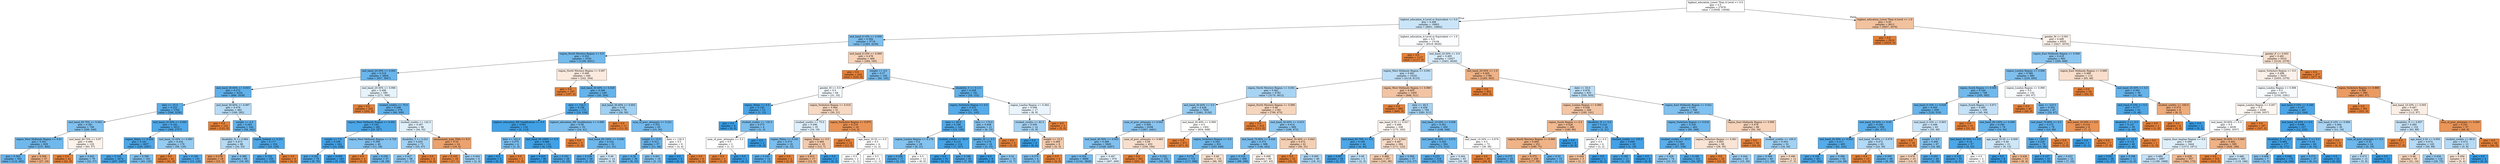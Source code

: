 digraph Tree {
node [shape=box, style="filled", color="black"] ;
0 [label="highest_education_Lower Than A Level <= 0.0\ngini = 0.5\nsamples = 27876\nvalue = [13938, 13938]", fillcolor="#e5813900"] ;
1 [label="highest_education_A Level or Equivalent <= 0.0\ngini = 0.488\nsamples = 18863\nvalue = [8001, 10862]", fillcolor="#399de543"] ;
0 -> 1 [labeldistance=2.5, labelangle=45, headlabel="True"] ;
2 [label="imd_band_0-10% <= 0.009\ngini = 0.384\nsamples = 5719\nvalue = [1483, 4236]", fillcolor="#399de5a6"] ;
1 -> 2 ;
3 [label="region_North Western Region <= 0.0\ngini = 0.352\nsamples = 5250\nvalue = [1199, 4051]", fillcolor="#399de5b4"] ;
2 -> 3 ;
4 [label="imd_band_20-30% <= 0.002\ngini = 0.319\nsamples = 4804\nvalue = [957, 3847]", fillcolor="#399de5c0"] ;
3 -> 4 ;
5 [label="imd_band_50-60% <= 0.003\ngini = 0.272\nsamples = 4224\nvalue = [686, 3538]", fillcolor="#399de5ce"] ;
4 -> 5 ;
6 [label="date <= 25.0\ngini = 0.233\nsamples = 3762\nvalue = [506, 3256]", fillcolor="#399de5d7"] ;
5 -> 6 ;
7 [label="imd_band_60-70% <= 0.002\ngini = 0.391\nsamples = 749\nvalue = [200, 549]", fillcolor="#399de5a2"] ;
6 -> 7 ;
8 [label="region_West Midlands Region <= 0.01\ngini = 0.341\nsamples = 629\nvalue = [137, 492]", fillcolor="#399de5b8"] ;
7 -> 8 ;
9 [label="gini = 0.303\nsamples = 592\nvalue = [110, 482]", fillcolor="#399de5c5"] ;
8 -> 9 ;
10 [label="gini = 0.394\nsamples = 37\nvalue = [27, 10]", fillcolor="#e58139a1"] ;
8 -> 10 ;
11 [label="imd_band_60-70% <= 0.97\ngini = 0.499\nsamples = 120\nvalue = [63, 57]", fillcolor="#e5813918"] ;
7 -> 11 ;
12 [label="gini = 0.0\nsamples = 41\nvalue = [41, 0]", fillcolor="#e58139ff"] ;
11 -> 12 ;
13 [label="gini = 0.402\nsamples = 79\nvalue = [22, 57]", fillcolor="#399de59d"] ;
11 -> 13 ;
14 [label="imd_band_10-20% <= 0.005\ngini = 0.182\nsamples = 3013\nvalue = [306, 2707]", fillcolor="#399de5e2"] ;
6 -> 14 ;
15 [label="region_Wales <= 0.024\ngini = 0.161\nsamples = 2837\nvalue = [250, 2587]", fillcolor="#399de5e6"] ;
14 -> 15 ;
16 [label="gini = 0.143\nsamples = 2674\nvalue = [207, 2467]", fillcolor="#399de5ea"] ;
15 -> 16 ;
17 [label="gini = 0.388\nsamples = 163\nvalue = [43, 120]", fillcolor="#399de5a4"] ;
15 -> 17 ;
18 [label="imd_band_10-20% <= 0.993\ngini = 0.434\nsamples = 176\nvalue = [56, 120]", fillcolor="#399de588"] ;
14 -> 18 ;
19 [label="gini = 0.0\nsamples = 41\nvalue = [41, 0]", fillcolor="#e58139ff"] ;
18 -> 19 ;
20 [label="gini = 0.198\nsamples = 135\nvalue = [15, 120]", fillcolor="#399de5df"] ;
18 -> 20 ;
21 [label="imd_band_50-60% <= 0.997\ngini = 0.476\nsamples = 462\nvalue = [180, 282]", fillcolor="#399de55c"] ;
5 -> 21 ;
22 [label="gini = 0.0\nsamples = 122\nvalue = [122, 0]", fillcolor="#e58139ff"] ;
21 -> 22 ;
23 [label="weight <= 4.5\ngini = 0.283\nsamples = 340\nvalue = [58, 282]", fillcolor="#399de5cb"] ;
21 -> 23 ;
24 [label="disability_N <= 0.984\ngini = 0.473\nsamples = 86\nvalue = [33, 53]", fillcolor="#399de560"] ;
23 -> 24 ;
25 [label="gini = 0.278\nsamples = 18\nvalue = [15, 3]", fillcolor="#e58139cc"] ;
24 -> 25 ;
26 [label="gini = 0.389\nsamples = 68\nvalue = [18, 50]", fillcolor="#399de5a3"] ;
24 -> 26 ;
27 [label="region_Ireland <= 0.231\ngini = 0.177\nsamples = 254\nvalue = [25, 229]", fillcolor="#399de5e3"] ;
23 -> 27 ;
28 [label="gini = 0.154\nsamples = 250\nvalue = [21, 229]", fillcolor="#399de5e8"] ;
27 -> 28 ;
29 [label="gini = 0.0\nsamples = 4\nvalue = [4, 0]", fillcolor="#e58139ff"] ;
27 -> 29 ;
30 [label="imd_band_20-30% <= 0.996\ngini = 0.498\nsamples = 580\nvalue = [271, 309]", fillcolor="#399de51f"] ;
4 -> 30 ;
31 [label="gini = 0.0\nsamples = 202\nvalue = [202, 0]", fillcolor="#e58139ff"] ;
30 -> 31 ;
32 [label="studied_credits <= 70.0\ngini = 0.298\nsamples = 378\nvalue = [69, 309]", fillcolor="#399de5c6"] ;
30 -> 32 ;
33 [label="region_West Midlands Region <= 0.002\ngini = 0.162\nsamples = 282\nvalue = [25, 257]", fillcolor="#399de5e6"] ;
32 -> 33 ;
34 [label="weight <= 7.5\ngini = 0.109\nsamples = 242\nvalue = [14, 228]", fillcolor="#399de5ef"] ;
33 -> 34 ;
35 [label="gini = 0.202\nsamples = 79\nvalue = [9, 70]", fillcolor="#399de5de"] ;
34 -> 35 ;
36 [label="gini = 0.059\nsamples = 163\nvalue = [5, 158]", fillcolor="#399de5f7"] ;
34 -> 36 ;
37 [label="region_West Midlands Region <= 0.729\ngini = 0.399\nsamples = 40\nvalue = [11, 29]", fillcolor="#399de59e"] ;
33 -> 37 ;
38 [label="gini = 0.0\nsamples = 3\nvalue = [3, 0]", fillcolor="#e58139ff"] ;
37 -> 38 ;
39 [label="gini = 0.339\nsamples = 37\nvalue = [8, 29]", fillcolor="#399de5b9"] ;
37 -> 39 ;
40 [label="studied_credits <= 142.5\ngini = 0.497\nsamples = 96\nvalue = [44, 52]", fillcolor="#399de527"] ;
32 -> 40 ;
41 [label="disability_Y <= 0.221\ngini = 0.453\nsamples = 72\nvalue = [25, 47]", fillcolor="#399de577"] ;
40 -> 41 ;
42 [label="gini = 0.427\nsamples = 68\nvalue = [21, 47]", fillcolor="#399de58d"] ;
41 -> 42 ;
43 [label="gini = 0.0\nsamples = 4\nvalue = [4, 0]", fillcolor="#e58139ff"] ;
41 -> 43 ;
44 [label="assessment_type_TMA <= 0.5\ngini = 0.33\nsamples = 24\nvalue = [19, 5]", fillcolor="#e58139bc"] ;
40 -> 44 ;
45 [label="gini = 0.105\nsamples = 18\nvalue = [17, 1]", fillcolor="#e58139f0"] ;
44 -> 45 ;
46 [label="gini = 0.444\nsamples = 6\nvalue = [2, 4]", fillcolor="#399de57f"] ;
44 -> 46 ;
47 [label="region_North Western Region <= 0.997\ngini = 0.496\nsamples = 446\nvalue = [242, 204]", fillcolor="#e5813928"] ;
3 -> 47 ;
48 [label="gini = 0.0\nsamples = 197\nvalue = [197, 0]", fillcolor="#e58139ff"] ;
47 -> 48 ;
49 [label="imd_band_30-40% <= 0.029\ngini = 0.296\nsamples = 249\nvalue = [45, 204]", fillcolor="#399de5c7"] ;
47 -> 49 ;
50 [label="date <= 154.5\ngini = 0.196\nsamples = 173\nvalue = [19, 154]", fillcolor="#399de5e0"] ;
49 -> 50 ;
51 [label="highest_education_HE Qualification <= 0.5\ngini = 0.081\nsamples = 118\nvalue = [5, 113]", fillcolor="#399de5f4"] ;
50 -> 51 ;
52 [label="date <= 102.0\ngini = 0.375\nsamples = 4\nvalue = [1, 3]", fillcolor="#399de5aa"] ;
51 -> 52 ;
53 [label="gini = 0.0\nsamples = 3\nvalue = [0, 3]", fillcolor="#399de5ff"] ;
52 -> 53 ;
54 [label="gini = 0.0\nsamples = 1\nvalue = [1, 0]", fillcolor="#e58139ff"] ;
52 -> 54 ;
55 [label="imd_band_90-100% <= 0.5\ngini = 0.068\nsamples = 114\nvalue = [4, 110]", fillcolor="#399de5f6"] ;
51 -> 55 ;
56 [label="gini = 0.023\nsamples = 86\nvalue = [1, 85]", fillcolor="#399de5fc"] ;
55 -> 56 ;
57 [label="gini = 0.191\nsamples = 28\nvalue = [3, 25]", fillcolor="#399de5e0"] ;
55 -> 57 ;
58 [label="highest_education_HE Qualification <= 0.996\ngini = 0.38\nsamples = 55\nvalue = [14, 41]", fillcolor="#399de5a8"] ;
50 -> 58 ;
59 [label="gini = 0.0\nsamples = 3\nvalue = [3, 0]", fillcolor="#e58139ff"] ;
58 -> 59 ;
60 [label="imd_band_90-100% <= 0.038\ngini = 0.334\nsamples = 52\nvalue = [11, 41]", fillcolor="#399de5bb"] ;
58 -> 60 ;
61 [label="gini = 0.229\nsamples = 38\nvalue = [5, 33]", fillcolor="#399de5d8"] ;
60 -> 61 ;
62 [label="gini = 0.49\nsamples = 14\nvalue = [6, 8]", fillcolor="#399de540"] ;
60 -> 62 ;
63 [label="imd_band_30-40% <= 0.952\ngini = 0.45\nsamples = 76\nvalue = [26, 50]", fillcolor="#399de57a"] ;
49 -> 63 ;
64 [label="gini = 0.0\nsamples = 11\nvalue = [11, 0]", fillcolor="#e58139ff"] ;
63 -> 64 ;
65 [label="num_of_prev_attempts <= 0.221\ngini = 0.355\nsamples = 65\nvalue = [15, 50]", fillcolor="#399de5b3"] ;
63 -> 65 ;
66 [label="weight <= 15.5\ngini = 0.311\nsamples = 57\nvalue = [11, 46]", fillcolor="#399de5c2"] ;
65 -> 66 ;
67 [label="gini = 0.26\nsamples = 39\nvalue = [6, 33]", fillcolor="#399de5d1"] ;
66 -> 67 ;
68 [label="gini = 0.401\nsamples = 18\nvalue = [5, 13]", fillcolor="#399de59d"] ;
66 -> 68 ;
69 [label="date <= 126.5\ngini = 0.5\nsamples = 8\nvalue = [4, 4]", fillcolor="#e5813900"] ;
65 -> 69 ;
70 [label="gini = 0.0\nsamples = 4\nvalue = [0, 4]", fillcolor="#399de5ff"] ;
69 -> 70 ;
71 [label="gini = 0.0\nsamples = 4\nvalue = [4, 0]", fillcolor="#e58139ff"] ;
69 -> 71 ;
72 [label="imd_band_0-10% <= 0.999\ngini = 0.478\nsamples = 469\nvalue = [284, 185]", fillcolor="#e5813959"] ;
2 -> 72 ;
73 [label="gini = 0.0\nsamples = 224\nvalue = [224, 0]", fillcolor="#e58139ff"] ;
72 -> 73 ;
74 [label="weight <= 4.5\ngini = 0.37\nsamples = 245\nvalue = [60, 185]", fillcolor="#399de5ac"] ;
72 -> 74 ;
75 [label="gender_M <= 0.5\ngini = 0.5\nsamples = 64\nvalue = [31, 33]", fillcolor="#399de50f"] ;
74 -> 75 ;
76 [label="region_Wales <= 0.5\ngini = 0.142\nsamples = 13\nvalue = [1, 12]", fillcolor="#399de5ea"] ;
75 -> 76 ;
77 [label="gini = 0.0\nsamples = 9\nvalue = [0, 9]", fillcolor="#399de5ff"] ;
76 -> 77 ;
78 [label="studied_credits <= 135.0\ngini = 0.375\nsamples = 4\nvalue = [1, 3]", fillcolor="#399de5aa"] ;
76 -> 78 ;
79 [label="num_of_prev_attempts <= 0.5\ngini = 0.5\nsamples = 2\nvalue = [1, 1]", fillcolor="#e5813900"] ;
78 -> 79 ;
80 [label="gini = 0.0\nsamples = 1\nvalue = [1, 0]", fillcolor="#e58139ff"] ;
79 -> 80 ;
81 [label="gini = 0.0\nsamples = 1\nvalue = [0, 1]", fillcolor="#399de5ff"] ;
79 -> 81 ;
82 [label="gini = 0.0\nsamples = 2\nvalue = [0, 2]", fillcolor="#399de5ff"] ;
78 -> 82 ;
83 [label="region_Yorkshire Region <= 0.018\ngini = 0.484\nsamples = 51\nvalue = [30, 21]", fillcolor="#e581394d"] ;
75 -> 83 ;
84 [label="studied_credits <= 75.0\ngini = 0.496\nsamples = 35\nvalue = [16, 19]", fillcolor="#399de528"] ;
83 -> 84 ;
85 [label="region_Wales <= 0.161\ngini = 0.375\nsamples = 16\nvalue = [4, 12]", fillcolor="#399de5aa"] ;
84 -> 85 ;
86 [label="gini = 0.245\nsamples = 14\nvalue = [2, 12]", fillcolor="#399de5d4"] ;
85 -> 86 ;
87 [label="gini = 0.0\nsamples = 2\nvalue = [2, 0]", fillcolor="#e58139ff"] ;
85 -> 87 ;
88 [label="region_Wales <= 0.5\ngini = 0.465\nsamples = 19\nvalue = [12, 7]", fillcolor="#e581396a"] ;
84 -> 88 ;
89 [label="gini = 0.415\nsamples = 17\nvalue = [12, 5]", fillcolor="#e5813995"] ;
88 -> 89 ;
90 [label="gini = 0.0\nsamples = 2\nvalue = [0, 2]", fillcolor="#399de5ff"] ;
88 -> 90 ;
91 [label="region_Yorkshire Region <= 0.975\ngini = 0.219\nsamples = 16\nvalue = [14, 2]", fillcolor="#e58139db"] ;
83 -> 91 ;
92 [label="gini = 0.0\nsamples = 12\nvalue = [12, 0]", fillcolor="#e58139ff"] ;
91 -> 92 ;
93 [label="age_band_35-55 <= 0.5\ngini = 0.5\nsamples = 4\nvalue = [2, 2]", fillcolor="#e5813900"] ;
91 -> 93 ;
94 [label="gini = 0.5\nsamples = 2\nvalue = [1, 1]", fillcolor="#e5813900"] ;
93 -> 94 ;
95 [label="gini = 0.5\nsamples = 2\nvalue = [1, 1]", fillcolor="#e5813900"] ;
93 -> 95 ;
96 [label="disability_Y <= 0.111\ngini = 0.269\nsamples = 181\nvalue = [29, 152]", fillcolor="#399de5ce"] ;
74 -> 96 ;
97 [label="region_Yorkshire Region <= 0.5\ngini = 0.223\nsamples = 164\nvalue = [21, 143]", fillcolor="#399de5da"] ;
96 -> 97 ;
98 [label="date <= 49.5\ngini = 0.188\nsamples = 143\nvalue = [15, 128]", fillcolor="#399de5e1"] ;
97 -> 98 ;
99 [label="region_London Region <= 0.178\ngini = 0.4\nsamples = 29\nvalue = [8, 21]", fillcolor="#399de59e"] ;
98 -> 99 ;
100 [label="gini = 0.208\nsamples = 17\nvalue = [2, 15]", fillcolor="#399de5dd"] ;
99 -> 100 ;
101 [label="gini = 0.5\nsamples = 12\nvalue = [6, 6]", fillcolor="#e5813900"] ;
99 -> 101 ;
102 [label="studied_credits <= 50.0\ngini = 0.115\nsamples = 114\nvalue = [7, 107]", fillcolor="#399de5ee"] ;
98 -> 102 ;
103 [label="gini = 0.0\nsamples = 51\nvalue = [0, 51]", fillcolor="#399de5ff"] ;
102 -> 103 ;
104 [label="gini = 0.198\nsamples = 63\nvalue = [7, 56]", fillcolor="#399de5df"] ;
102 -> 104 ;
105 [label="date <= 179.0\ngini = 0.408\nsamples = 21\nvalue = [6, 15]", fillcolor="#399de599"] ;
97 -> 105 ;
106 [label="gender_M <= 0.5\ngini = 0.278\nsamples = 18\nvalue = [3, 15]", fillcolor="#399de5cc"] ;
105 -> 106 ;
107 [label="gini = 0.0\nsamples = 8\nvalue = [0, 8]", fillcolor="#399de5ff"] ;
106 -> 107 ;
108 [label="gini = 0.42\nsamples = 10\nvalue = [3, 7]", fillcolor="#399de592"] ;
106 -> 108 ;
109 [label="gini = 0.0\nsamples = 3\nvalue = [3, 0]", fillcolor="#e58139ff"] ;
105 -> 109 ;
110 [label="region_London Region <= 0.364\ngini = 0.498\nsamples = 17\nvalue = [8, 9]", fillcolor="#399de51c"] ;
96 -> 110 ;
111 [label="studied_credits <= 82.5\ngini = 0.459\nsamples = 14\nvalue = [5, 9]", fillcolor="#399de571"] ;
110 -> 111 ;
112 [label="gini = 0.0\nsamples = 6\nvalue = [0, 6]", fillcolor="#399de5ff"] ;
111 -> 112 ;
113 [label="weight <= 15.5\ngini = 0.469\nsamples = 8\nvalue = [5, 3]", fillcolor="#e5813966"] ;
111 -> 113 ;
114 [label="gini = 0.375\nsamples = 4\nvalue = [1, 3]", fillcolor="#399de5aa"] ;
113 -> 114 ;
115 [label="gini = 0.0\nsamples = 4\nvalue = [4, 0]", fillcolor="#e58139ff"] ;
113 -> 115 ;
116 [label="gini = 0.0\nsamples = 3\nvalue = [3, 0]", fillcolor="#e58139ff"] ;
110 -> 116 ;
117 [label="highest_education_A Level or Equivalent <= 1.0\ngini = 0.5\nsamples = 13144\nvalue = [6518, 6626]", fillcolor="#399de504"] ;
1 -> 117 ;
118 [label="gini = 0.0\nsamples = 1117\nvalue = [1117, 0]", fillcolor="#e58139ff"] ;
117 -> 118 ;
119 [label="imd_band_20-30% <= 0.0\ngini = 0.495\nsamples = 12027\nvalue = [5401, 6626]", fillcolor="#399de52f"] ;
117 -> 119 ;
120 [label="region_West Midlands Region <= 0.001\ngini = 0.481\nsamples = 10241\nvalue = [4118, 6123]", fillcolor="#399de554"] ;
119 -> 120 ;
121 [label="region_North Western Region <= 0.001\ngini = 0.461\nsamples = 8782\nvalue = [3170, 5612]", fillcolor="#399de56f"] ;
120 -> 121 ;
122 [label="imd_band_30-40% <= 0.0\ngini = 0.438\nsamples = 7600\nvalue = [2461, 5139]", fillcolor="#399de585"] ;
121 -> 122 ;
123 [label="num_of_prev_attempts <= 0.002\ngini = 0.409\nsamples = 6298\nvalue = [1807, 4491]", fillcolor="#399de598"] ;
122 -> 123 ;
124 [label="imd_band_40-50% <= 0.003\ngini = 0.389\nsamples = 5845\nvalue = [1548, 4297]", fillcolor="#399de5a3"] ;
123 -> 124 ;
125 [label="gini = 0.354\nsamples = 4969\nvalue = [1141, 3828]", fillcolor="#399de5b3"] ;
124 -> 125 ;
126 [label="gini = 0.497\nsamples = 876\nvalue = [407, 469]", fillcolor="#399de522"] ;
124 -> 126 ;
127 [label="num_of_prev_attempts <= 0.983\ngini = 0.49\nsamples = 453\nvalue = [259, 194]", fillcolor="#e5813940"] ;
123 -> 127 ;
128 [label="gini = 0.0\nsamples = 201\nvalue = [201, 0]", fillcolor="#e58139ff"] ;
127 -> 128 ;
129 [label="gini = 0.354\nsamples = 252\nvalue = [58, 194]", fillcolor="#399de5b3"] ;
127 -> 129 ;
130 [label="imd_band_30-40% <= 0.999\ngini = 0.5\nsamples = 1302\nvalue = [654, 648]", fillcolor="#e5813902"] ;
122 -> 130 ;
131 [label="gini = 0.0\nsamples = 471\nvalue = [471, 0]", fillcolor="#e58139ff"] ;
130 -> 131 ;
132 [label="region_Yorkshire Region <= 0.0\ngini = 0.343\nsamples = 831\nvalue = [183, 648]", fillcolor="#399de5b7"] ;
130 -> 132 ;
133 [label="gini = 0.274\nsamples = 715\nvalue = [117, 598]", fillcolor="#399de5cd"] ;
132 -> 133 ;
134 [label="gini = 0.49\nsamples = 116\nvalue = [66, 50]", fillcolor="#e581393e"] ;
132 -> 134 ;
135 [label="region_North Western Region <= 0.999\ngini = 0.48\nsamples = 1182\nvalue = [709, 473]", fillcolor="#e5813955"] ;
121 -> 135 ;
136 [label="gini = 0.0\nsamples = 513\nvalue = [513, 0]", fillcolor="#e58139ff"] ;
135 -> 136 ;
137 [label="imd_band_30-40% <= 0.015\ngini = 0.414\nsamples = 669\nvalue = [196, 473]", fillcolor="#399de595"] ;
135 -> 137 ;
138 [label="imd_band_70-80% <= 0.026\ngini = 0.373\nsamples = 588\nvalue = [146, 442]", fillcolor="#399de5ab"] ;
137 -> 138 ;
139 [label="gini = 0.319\nsamples = 498\nvalue = [99, 399]", fillcolor="#399de5c0"] ;
138 -> 139 ;
140 [label="gini = 0.499\nsamples = 90\nvalue = [47, 43]", fillcolor="#e5813916"] ;
138 -> 140 ;
141 [label="imd_band_30-40% <= 0.943\ngini = 0.472\nsamples = 81\nvalue = [50, 31]", fillcolor="#e5813961"] ;
137 -> 141 ;
142 [label="gini = 0.0\nsamples = 32\nvalue = [32, 0]", fillcolor="#e58139ff"] ;
141 -> 142 ;
143 [label="gini = 0.465\nsamples = 49\nvalue = [18, 31]", fillcolor="#399de56b"] ;
141 -> 143 ;
144 [label="region_West Midlands Region <= 0.999\ngini = 0.455\nsamples = 1459\nvalue = [948, 511]", fillcolor="#e5813976"] ;
120 -> 144 ;
145 [label="gini = 0.0\nsamples = 665\nvalue = [665, 0]", fillcolor="#e58139ff"] ;
144 -> 145 ;
146 [label="date <= 49.5\ngini = 0.459\nsamples = 794\nvalue = [283, 511]", fillcolor="#399de572"] ;
144 -> 146 ;
147 [label="age_band_0-35 <= 0.027\ngini = 0.499\nsamples = 338\nvalue = [175, 163]", fillcolor="#e5813911"] ;
146 -> 147 ;
148 [label="imd_band_60-70% <= 0.5\ngini = 0.165\nsamples = 44\nvalue = [4, 40]", fillcolor="#399de5e6"] ;
147 -> 148 ;
149 [label="gini = 0.097\nsamples = 39\nvalue = [2, 37]", fillcolor="#399de5f1"] ;
148 -> 149 ;
150 [label="gini = 0.48\nsamples = 5\nvalue = [2, 3]", fillcolor="#399de555"] ;
148 -> 150 ;
151 [label="gender_F <= 0.944\ngini = 0.487\nsamples = 294\nvalue = [171, 123]", fillcolor="#e5813948"] ;
147 -> 151 ;
152 [label="gini = 0.468\nsamples = 257\nvalue = [161, 96]", fillcolor="#e5813967"] ;
151 -> 152 ;
153 [label="gini = 0.394\nsamples = 37\nvalue = [10, 27]", fillcolor="#399de5a1"] ;
151 -> 153 ;
154 [label="imd_band_10-20% <= 0.028\ngini = 0.361\nsamples = 456\nvalue = [108, 348]", fillcolor="#399de5b0"] ;
146 -> 154 ;
155 [label="imd_band_30-40% <= 0.072\ngini = 0.305\nsamples = 384\nvalue = [72, 312]", fillcolor="#399de5c4"] ;
154 -> 155 ;
156 [label="gini = 0.233\nsamples = 319\nvalue = [43, 276]", fillcolor="#399de5d7"] ;
155 -> 156 ;
157 [label="gini = 0.494\nsamples = 65\nvalue = [29, 36]", fillcolor="#399de532"] ;
155 -> 157 ;
158 [label="imd_band_10-20% <= 0.979\ngini = 0.5\nsamples = 72\nvalue = [36, 36]", fillcolor="#e5813900"] ;
154 -> 158 ;
159 [label="gini = 0.0\nsamples = 29\nvalue = [29, 0]", fillcolor="#e58139ff"] ;
158 -> 159 ;
160 [label="gini = 0.273\nsamples = 43\nvalue = [7, 36]", fillcolor="#399de5cd"] ;
158 -> 160 ;
161 [label="imd_band_20-30% <= 1.0\ngini = 0.405\nsamples = 1786\nvalue = [1283, 503]", fillcolor="#e581399b"] ;
119 -> 161 ;
162 [label="gini = 0.0\nsamples = 953\nvalue = [953, 0]", fillcolor="#e58139ff"] ;
161 -> 162 ;
163 [label="date <= 25.0\ngini = 0.478\nsamples = 833\nvalue = [330, 503]", fillcolor="#399de558"] ;
161 -> 163 ;
164 [label="region_London Region <= 0.999\ngini = 0.458\nsamples = 284\nvalue = [183, 101]", fillcolor="#e5813972"] ;
163 -> 164 ;
165 [label="region_South Region <= 0.5\ngini = 0.426\nsamples = 260\nvalue = [180, 80]", fillcolor="#e581398e"] ;
164 -> 165 ;
166 [label="region_North Western Region <= 0.996\ngini = 0.406\nsamples = 251\nvalue = [180, 71]", fillcolor="#e581399a"] ;
165 -> 166 ;
167 [label="gini = 0.375\nsamples = 236\nvalue = [177, 59]", fillcolor="#e58139aa"] ;
166 -> 167 ;
168 [label="gini = 0.32\nsamples = 15\nvalue = [3, 12]", fillcolor="#399de5bf"] ;
166 -> 168 ;
169 [label="gini = 0.0\nsamples = 9\nvalue = [0, 9]", fillcolor="#399de5ff"] ;
165 -> 169 ;
170 [label="disability_N <= 0.5\ngini = 0.219\nsamples = 24\nvalue = [3, 21]", fillcolor="#399de5db"] ;
164 -> 170 ;
171 [label="gender_F <= 0.5\ngini = 0.5\nsamples = 4\nvalue = [2, 2]", fillcolor="#e5813900"] ;
170 -> 171 ;
172 [label="gini = 0.444\nsamples = 3\nvalue = [2, 1]", fillcolor="#e581397f"] ;
171 -> 172 ;
173 [label="gini = 0.0\nsamples = 1\nvalue = [0, 1]", fillcolor="#399de5ff"] ;
171 -> 173 ;
174 [label="studied_credits <= 105.0\ngini = 0.095\nsamples = 20\nvalue = [1, 19]", fillcolor="#399de5f2"] ;
170 -> 174 ;
175 [label="gini = 0.165\nsamples = 11\nvalue = [1, 10]", fillcolor="#399de5e6"] ;
174 -> 175 ;
176 [label="gini = 0.0\nsamples = 9\nvalue = [0, 9]", fillcolor="#399de5ff"] ;
174 -> 176 ;
177 [label="region_East Midlands Region <= 0.041\ngini = 0.392\nsamples = 549\nvalue = [147, 402]", fillcolor="#399de5a2"] ;
163 -> 177 ;
178 [label="region_Yorkshire Region <= 0.018\ngini = 0.326\nsamples = 463\nvalue = [95, 368]", fillcolor="#399de5bd"] ;
177 -> 178 ;
179 [label="studied_credits <= 45.0\ngini = 0.247\nsamples = 395\nvalue = [57, 338]", fillcolor="#399de5d4"] ;
178 -> 179 ;
180 [label="gini = 0.428\nsamples = 74\nvalue = [23, 51]", fillcolor="#399de58c"] ;
179 -> 180 ;
181 [label="gini = 0.189\nsamples = 321\nvalue = [34, 287]", fillcolor="#399de5e1"] ;
179 -> 181 ;
182 [label="region_Yorkshire Region <= 0.991\ngini = 0.493\nsamples = 68\nvalue = [38, 30]", fillcolor="#e5813936"] ;
178 -> 182 ;
183 [label="gini = 0.0\nsamples = 23\nvalue = [23, 0]", fillcolor="#e58139ff"] ;
182 -> 183 ;
184 [label="gini = 0.444\nsamples = 45\nvalue = [15, 30]", fillcolor="#399de57f"] ;
182 -> 184 ;
185 [label="region_East Midlands Region <= 0.995\ngini = 0.478\nsamples = 86\nvalue = [52, 34]", fillcolor="#e5813958"] ;
177 -> 185 ;
186 [label="gini = 0.0\nsamples = 34\nvalue = [34, 0]", fillcolor="#e58139ff"] ;
185 -> 186 ;
187 [label="studied_credits <= 105.0\ngini = 0.453\nsamples = 52\nvalue = [18, 34]", fillcolor="#399de578"] ;
185 -> 187 ;
188 [label="gini = 0.399\nsamples = 40\nvalue = [11, 29]", fillcolor="#399de59e"] ;
187 -> 188 ;
189 [label="gini = 0.486\nsamples = 12\nvalue = [7, 5]", fillcolor="#e5813949"] ;
187 -> 189 ;
190 [label="highest_education_Lower Than A Level <= 1.0\ngini = 0.45\nsamples = 9013\nvalue = [5937, 3076]", fillcolor="#e581397b"] ;
0 -> 190 [labeldistance=2.5, labelangle=-45, headlabel="False"] ;
191 [label="gini = 0.0\nsamples = 2510\nvalue = [2510, 0]", fillcolor="#e58139ff"] ;
190 -> 191 ;
192 [label="gender_M <= 0.001\ngini = 0.499\nsamples = 6503\nvalue = [3427, 3076]", fillcolor="#e581391a"] ;
190 -> 192 ;
193 [label="region_East Midlands Region <= 0.006\ngini = 0.418\nsamples = 993\nvalue = [295, 698]", fillcolor="#399de593"] ;
192 -> 193 ;
194 [label="region_London Region <= 0.006\ngini = 0.386\nsamples = 880\nvalue = [230, 650]", fillcolor="#399de5a5"] ;
193 -> 194 ;
195 [label="region_South Region <= 0.005\ngini = 0.344\nsamples = 748\nvalue = [165, 583]", fillcolor="#399de5b7"] ;
194 -> 195 ;
196 [label="imd_band_0-10% <= 0.029\ngini = 0.305\nsamples = 639\nvalue = [120, 519]", fillcolor="#399de5c4"] ;
195 -> 196 ;
197 [label="imd_band_30-40% <= 0.03\ngini = 0.259\nsamples = 556\nvalue = [85, 471]", fillcolor="#399de5d1"] ;
196 -> 197 ;
198 [label="imd_band_20-30% <= 0.003\ngini = 0.217\nsamples = 493\nvalue = [61, 432]", fillcolor="#399de5db"] ;
197 -> 198 ;
199 [label="gini = 0.168\nsamples = 401\nvalue = [37, 364]", fillcolor="#399de5e5"] ;
198 -> 199 ;
200 [label="gini = 0.386\nsamples = 92\nvalue = [24, 68]", fillcolor="#399de5a5"] ;
198 -> 200 ;
201 [label="imd_band_30-40% <= 0.978\ngini = 0.472\nsamples = 63\nvalue = [24, 39]", fillcolor="#399de562"] ;
197 -> 201 ;
202 [label="gini = 0.0\nsamples = 15\nvalue = [15, 0]", fillcolor="#e58139ff"] ;
201 -> 202 ;
203 [label="gini = 0.305\nsamples = 48\nvalue = [9, 39]", fillcolor="#399de5c4"] ;
201 -> 203 ;
204 [label="imd_band_0-10% <= 0.903\ngini = 0.488\nsamples = 83\nvalue = [35, 48]", fillcolor="#399de545"] ;
196 -> 204 ;
205 [label="gini = 0.0\nsamples = 16\nvalue = [16, 0]", fillcolor="#e58139ff"] ;
204 -> 205 ;
206 [label="weight <= 4.5\ngini = 0.406\nsamples = 67\nvalue = [19, 48]", fillcolor="#399de59a"] ;
204 -> 206 ;
207 [label="gini = 0.476\nsamples = 23\nvalue = [14, 9]", fillcolor="#e581395b"] ;
206 -> 207 ;
208 [label="gini = 0.201\nsamples = 44\nvalue = [5, 39]", fillcolor="#399de5de"] ;
206 -> 208 ;
209 [label="region_South Region <= 0.971\ngini = 0.485\nsamples = 109\nvalue = [45, 64]", fillcolor="#399de54c"] ;
195 -> 209 ;
210 [label="gini = 0.0\nsamples = 31\nvalue = [31, 0]", fillcolor="#e58139ff"] ;
209 -> 210 ;
211 [label="imd_band_90-100% <= 0.009\ngini = 0.295\nsamples = 78\nvalue = [14, 64]", fillcolor="#399de5c7"] ;
209 -> 211 ;
212 [label="imd_band_40-50% <= 0.5\ngini = 0.16\nsamples = 57\nvalue = [5, 52]", fillcolor="#399de5e6"] ;
211 -> 212 ;
213 [label="gini = 0.135\nsamples = 55\nvalue = [4, 51]", fillcolor="#399de5eb"] ;
212 -> 213 ;
214 [label="gini = 0.5\nsamples = 2\nvalue = [1, 1]", fillcolor="#e5813900"] ;
212 -> 214 ;
215 [label="age_band_35-55 <= 0.009\ngini = 0.49\nsamples = 21\nvalue = [9, 12]", fillcolor="#399de540"] ;
211 -> 215 ;
216 [label="gini = 0.0\nsamples = 8\nvalue = [0, 8]", fillcolor="#399de5ff"] ;
215 -> 216 ;
217 [label="gini = 0.426\nsamples = 13\nvalue = [9, 4]", fillcolor="#e581398e"] ;
215 -> 217 ;
218 [label="region_London Region <= 0.999\ngini = 0.5\nsamples = 132\nvalue = [65, 67]", fillcolor="#399de508"] ;
194 -> 218 ;
219 [label="gini = 0.0\nsamples = 45\nvalue = [45, 0]", fillcolor="#e58139ff"] ;
218 -> 219 ;
220 [label="date <= 210.5\ngini = 0.354\nsamples = 87\nvalue = [20, 67]", fillcolor="#399de5b3"] ;
218 -> 220 ;
221 [label="imd_band_70-80% <= 0.5\ngini = 0.275\nsamples = 79\nvalue = [13, 66]", fillcolor="#399de5cd"] ;
220 -> 221 ;
222 [label="date <= 140.5\ngini = 0.229\nsamples = 76\nvalue = [10, 66]", fillcolor="#399de5d8"] ;
221 -> 222 ;
223 [label="gini = 0.107\nsamples = 53\nvalue = [3, 50]", fillcolor="#399de5f0"] ;
222 -> 223 ;
224 [label="gini = 0.423\nsamples = 23\nvalue = [7, 16]", fillcolor="#399de58f"] ;
222 -> 224 ;
225 [label="gini = 0.0\nsamples = 3\nvalue = [3, 0]", fillcolor="#e58139ff"] ;
221 -> 225 ;
226 [label="imd_band_10-20% <= 0.5\ngini = 0.219\nsamples = 8\nvalue = [7, 1]", fillcolor="#e58139db"] ;
220 -> 226 ;
227 [label="gini = 0.0\nsamples = 1\nvalue = [0, 1]", fillcolor="#399de5ff"] ;
226 -> 227 ;
228 [label="gini = 0.0\nsamples = 7\nvalue = [7, 0]", fillcolor="#e58139ff"] ;
226 -> 228 ;
229 [label="region_East Midlands Region <= 0.988\ngini = 0.489\nsamples = 113\nvalue = [65, 48]", fillcolor="#e5813943"] ;
193 -> 229 ;
230 [label="gini = 0.0\nsamples = 54\nvalue = [54, 0]", fillcolor="#e58139ff"] ;
229 -> 230 ;
231 [label="imd_band_20-30% <= 0.5\ngini = 0.303\nsamples = 59\nvalue = [11, 48]", fillcolor="#399de5c5"] ;
229 -> 231 ;
232 [label="imd_band_0-10% <= 0.5\ngini = 0.177\nsamples = 51\nvalue = [5, 46]", fillcolor="#399de5e3"] ;
231 -> 232 ;
233 [label="disability_Y <= 0.5\ngini = 0.147\nsamples = 50\nvalue = [4, 46]", fillcolor="#399de5e9"] ;
232 -> 233 ;
234 [label="weight <= 15.5\ngini = 0.115\nsamples = 49\nvalue = [3, 46]", fillcolor="#399de5ee"] ;
233 -> 234 ;
235 [label="gini = 0.051\nsamples = 38\nvalue = [1, 37]", fillcolor="#399de5f8"] ;
234 -> 235 ;
236 [label="gini = 0.298\nsamples = 11\nvalue = [2, 9]", fillcolor="#399de5c6"] ;
234 -> 236 ;
237 [label="gini = 0.0\nsamples = 1\nvalue = [1, 0]", fillcolor="#e58139ff"] ;
233 -> 237 ;
238 [label="gini = 0.0\nsamples = 1\nvalue = [1, 0]", fillcolor="#e58139ff"] ;
232 -> 238 ;
239 [label="studied_credits <= 105.0\ngini = 0.375\nsamples = 8\nvalue = [6, 2]", fillcolor="#e58139aa"] ;
231 -> 239 ;
240 [label="gini = 0.0\nsamples = 6\nvalue = [6, 0]", fillcolor="#e58139ff"] ;
239 -> 240 ;
241 [label="gini = 0.0\nsamples = 2\nvalue = [0, 2]", fillcolor="#399de5ff"] ;
239 -> 241 ;
242 [label="gender_F <= 0.003\ngini = 0.491\nsamples = 5510\nvalue = [3132, 2378]", fillcolor="#e581393d"] ;
192 -> 242 ;
243 [label="region_Yorkshire Region <= 0.0\ngini = 0.498\nsamples = 5033\nvalue = [2655, 2378]", fillcolor="#e581391b"] ;
242 -> 243 ;
244 [label="region_London Region <= 0.998\ngini = 0.5\nsamples = 4473\nvalue = [2192, 2281]", fillcolor="#399de50a"] ;
243 -> 244 ;
245 [label="region_London Region <= 0.007\ngini = 0.5\nsamples = 4206\nvalue = [2169, 2037]", fillcolor="#e5813910"] ;
244 -> 245 ;
246 [label="imd_band_50-60% <= 0.0\ngini = 0.5\nsamples = 4039\nvalue = [2002, 2037]", fillcolor="#399de504"] ;
245 -> 246 ;
247 [label="region_East Anglian Region <= 0.0\ngini = 0.496\nsamples = 3444\nvalue = [1573, 1871]", fillcolor="#399de529"] ;
246 -> 247 ;
248 [label="gini = 0.484\nsamples = 2887\nvalue = [1189, 1698]", fillcolor="#399de54c"] ;
247 -> 248 ;
249 [label="gini = 0.428\nsamples = 557\nvalue = [384, 173]", fillcolor="#e581398c"] ;
247 -> 249 ;
250 [label="imd_band_50-60% <= 0.995\ngini = 0.402\nsamples = 595\nvalue = [429, 166]", fillcolor="#e581399c"] ;
246 -> 250 ;
251 [label="gini = 0.0\nsamples = 310\nvalue = [310, 0]", fillcolor="#e58139ff"] ;
250 -> 251 ;
252 [label="gini = 0.486\nsamples = 285\nvalue = [119, 166]", fillcolor="#399de548"] ;
250 -> 252 ;
253 [label="gini = 0.0\nsamples = 167\nvalue = [167, 0]", fillcolor="#e58139ff"] ;
245 -> 253 ;
254 [label="imd_band_0-10% <= 0.246\ngini = 0.157\nsamples = 267\nvalue = [23, 244]", fillcolor="#399de5e7"] ;
244 -> 254 ;
255 [label="imd_band_10-20% <= 0.5\ngini = 0.096\nsamples = 237\nvalue = [12, 225]", fillcolor="#399de5f1"] ;
254 -> 255 ;
256 [label="disability_N <= 0.5\ngini = 0.065\nsamples = 177\nvalue = [6, 171]", fillcolor="#399de5f6"] ;
255 -> 256 ;
257 [label="gini = 0.408\nsamples = 7\nvalue = [2, 5]", fillcolor="#399de599"] ;
256 -> 257 ;
258 [label="gini = 0.046\nsamples = 170\nvalue = [4, 166]", fillcolor="#399de5f9"] ;
256 -> 258 ;
259 [label="disability_Y <= 0.5\ngini = 0.18\nsamples = 60\nvalue = [6, 54]", fillcolor="#399de5e3"] ;
255 -> 259 ;
260 [label="gini = 0.272\nsamples = 37\nvalue = [6, 31]", fillcolor="#399de5ce"] ;
259 -> 260 ;
261 [label="gini = 0.0\nsamples = 23\nvalue = [0, 23]", fillcolor="#399de5ff"] ;
259 -> 261 ;
262 [label="imd_band_0-10% <= 0.994\ngini = 0.464\nsamples = 30\nvalue = [11, 19]", fillcolor="#399de56b"] ;
254 -> 262 ;
263 [label="gini = 0.0\nsamples = 6\nvalue = [6, 0]", fillcolor="#e58139ff"] ;
262 -> 263 ;
264 [label="num_of_prev_attempts <= 0.5\ngini = 0.33\nsamples = 24\nvalue = [5, 19]", fillcolor="#399de5bc"] ;
262 -> 264 ;
265 [label="gini = 0.473\nsamples = 13\nvalue = [5, 8]", fillcolor="#399de560"] ;
264 -> 265 ;
266 [label="gini = 0.0\nsamples = 11\nvalue = [0, 11]", fillcolor="#399de5ff"] ;
264 -> 266 ;
267 [label="region_Yorkshire Region <= 0.999\ngini = 0.286\nsamples = 560\nvalue = [463, 97]", fillcolor="#e58139ca"] ;
243 -> 267 ;
268 [label="gini = 0.0\nsamples = 351\nvalue = [351, 0]", fillcolor="#e58139ff"] ;
267 -> 268 ;
269 [label="imd_band_10-20% <= 0.005\ngini = 0.497\nsamples = 209\nvalue = [112, 97]", fillcolor="#e5813922"] ;
267 -> 269 ;
270 [label="disability_N <= 0.957\ngini = 0.485\nsamples = 152\nvalue = [63, 89]", fillcolor="#399de54a"] ;
269 -> 270 ;
271 [label="gini = 0.0\nsamples = 7\nvalue = [7, 0]", fillcolor="#e58139ff"] ;
270 -> 271 ;
272 [label="age_band_0-35 <= 0.955\ngini = 0.474\nsamples = 145\nvalue = [56, 89]", fillcolor="#399de55f"] ;
270 -> 272 ;
273 [label="gini = 0.48\nsamples = 35\nvalue = [21, 14]", fillcolor="#e5813955"] ;
272 -> 273 ;
274 [label="gini = 0.434\nsamples = 110\nvalue = [35, 75]", fillcolor="#399de588"] ;
272 -> 274 ;
275 [label="num_of_prev_attempts <= 0.005\ngini = 0.241\nsamples = 57\nvalue = [49, 8]", fillcolor="#e58139d5"] ;
269 -> 275 ;
276 [label="studied_credits <= 60.0\ngini = 0.473\nsamples = 13\nvalue = [5, 8]", fillcolor="#399de560"] ;
275 -> 276 ;
277 [label="gini = 0.494\nsamples = 9\nvalue = [5, 4]", fillcolor="#e5813933"] ;
276 -> 277 ;
278 [label="gini = 0.0\nsamples = 4\nvalue = [0, 4]", fillcolor="#399de5ff"] ;
276 -> 278 ;
279 [label="gini = 0.0\nsamples = 44\nvalue = [44, 0]", fillcolor="#e58139ff"] ;
275 -> 279 ;
280 [label="gini = 0.0\nsamples = 477\nvalue = [477, 0]", fillcolor="#e58139ff"] ;
242 -> 280 ;
}